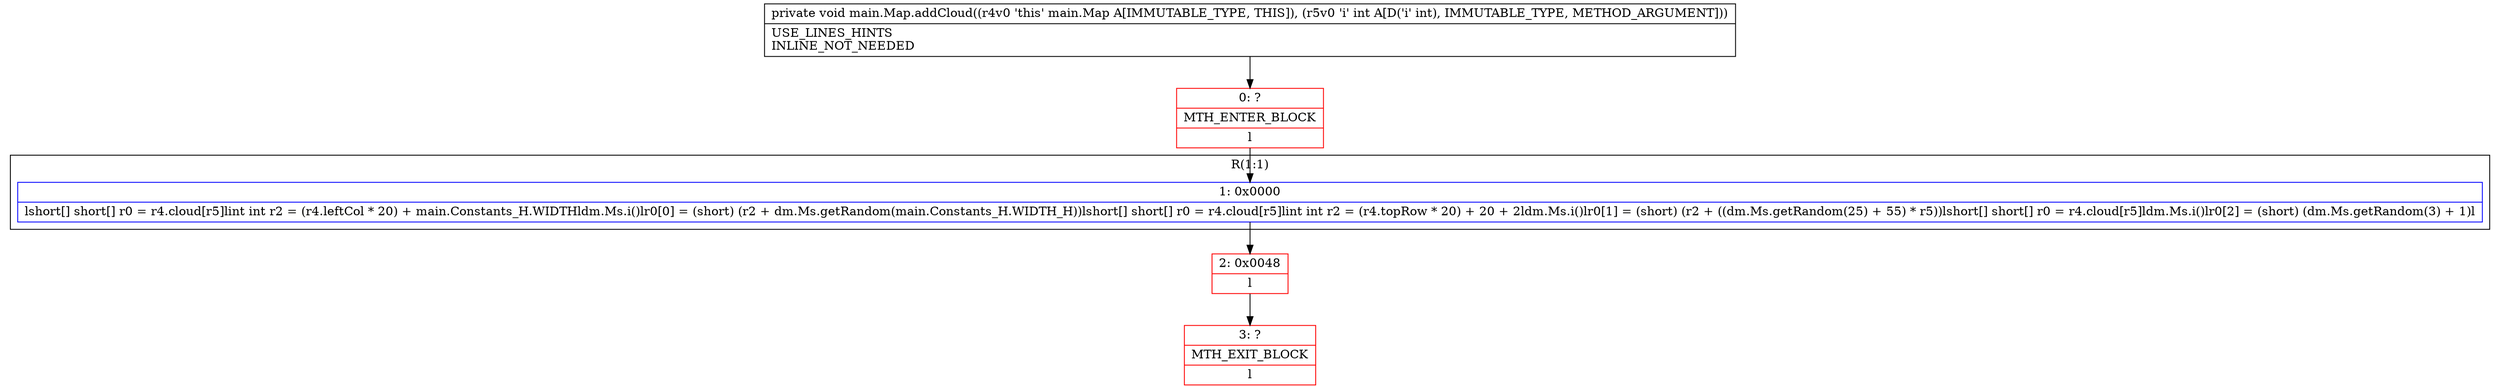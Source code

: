 digraph "CFG formain.Map.addCloud(I)V" {
subgraph cluster_Region_953217306 {
label = "R(1:1)";
node [shape=record,color=blue];
Node_1 [shape=record,label="{1\:\ 0x0000|lshort[] short[] r0 = r4.cloud[r5]lint int r2 = (r4.leftCol * 20) + main.Constants_H.WIDTHldm.Ms.i()lr0[0] = (short) (r2 + dm.Ms.getRandom(main.Constants_H.WIDTH_H))lshort[] short[] r0 = r4.cloud[r5]lint int r2 = (r4.topRow * 20) + 20 + 2ldm.Ms.i()lr0[1] = (short) (r2 + ((dm.Ms.getRandom(25) + 55) * r5))lshort[] short[] r0 = r4.cloud[r5]ldm.Ms.i()lr0[2] = (short) (dm.Ms.getRandom(3) + 1)l}"];
}
Node_0 [shape=record,color=red,label="{0\:\ ?|MTH_ENTER_BLOCK\l|l}"];
Node_2 [shape=record,color=red,label="{2\:\ 0x0048|l}"];
Node_3 [shape=record,color=red,label="{3\:\ ?|MTH_EXIT_BLOCK\l|l}"];
MethodNode[shape=record,label="{private void main.Map.addCloud((r4v0 'this' main.Map A[IMMUTABLE_TYPE, THIS]), (r5v0 'i' int A[D('i' int), IMMUTABLE_TYPE, METHOD_ARGUMENT]))  | USE_LINES_HINTS\lINLINE_NOT_NEEDED\l}"];
MethodNode -> Node_0;
Node_1 -> Node_2;
Node_0 -> Node_1;
Node_2 -> Node_3;
}

